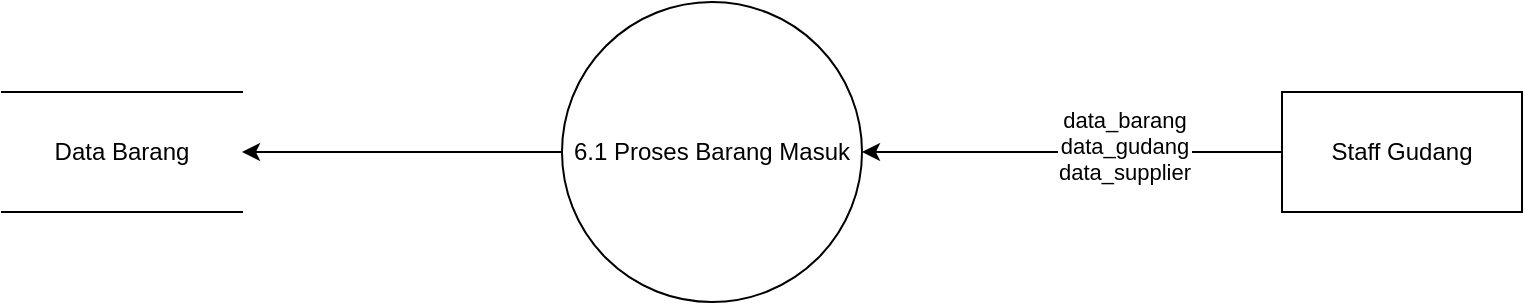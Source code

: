 <mxfile version="21.6.3" type="github">
  <diagram name="Page-1" id="VyA7CiHLt1UmhZ775S62">
    <mxGraphModel dx="1147" dy="619" grid="1" gridSize="10" guides="1" tooltips="1" connect="1" arrows="1" fold="1" page="1" pageScale="1" pageWidth="1100" pageHeight="850" math="0" shadow="0">
      <root>
        <mxCell id="0" />
        <mxCell id="1" parent="0" />
        <mxCell id="U2Gffz9btssnsskTj7an-13" style="edgeStyle=orthogonalEdgeStyle;rounded=0;orthogonalLoop=1;jettySize=auto;html=1;exitX=0;exitY=0.5;exitDx=0;exitDy=0;entryX=1;entryY=0.5;entryDx=0;entryDy=0;" parent="1" source="U2Gffz9btssnsskTj7an-5" target="U2Gffz9btssnsskTj7an-12" edge="1">
          <mxGeometry relative="1" as="geometry" />
        </mxCell>
        <mxCell id="U2Gffz9btssnsskTj7an-15" value="&lt;div&gt;data_barang&lt;/div&gt;&lt;div&gt;data_gudang&lt;/div&gt;&lt;div&gt;data_supplier&lt;br&gt;&lt;/div&gt;" style="edgeLabel;html=1;align=center;verticalAlign=middle;resizable=0;points=[];" parent="U2Gffz9btssnsskTj7an-13" vertex="1" connectable="0">
          <mxGeometry x="-0.241" y="-3" relative="1" as="geometry">
            <mxPoint as="offset" />
          </mxGeometry>
        </mxCell>
        <mxCell id="U2Gffz9btssnsskTj7an-5" value="Staff Gudang" style="rounded=0;whiteSpace=wrap;html=1;" parent="1" vertex="1">
          <mxGeometry x="780" y="345" width="120" height="60" as="geometry" />
        </mxCell>
        <mxCell id="U2Gffz9btssnsskTj7an-6" value="Data Barang" style="shape=partialRectangle;whiteSpace=wrap;html=1;left=0;right=0;fillColor=none;" parent="1" vertex="1">
          <mxGeometry x="140" y="345" width="120" height="60" as="geometry" />
        </mxCell>
        <mxCell id="U2Gffz9btssnsskTj7an-14" style="edgeStyle=orthogonalEdgeStyle;rounded=0;orthogonalLoop=1;jettySize=auto;html=1;exitX=0;exitY=0.5;exitDx=0;exitDy=0;entryX=1;entryY=0.5;entryDx=0;entryDy=0;" parent="1" source="U2Gffz9btssnsskTj7an-12" target="U2Gffz9btssnsskTj7an-6" edge="1">
          <mxGeometry relative="1" as="geometry" />
        </mxCell>
        <mxCell id="U2Gffz9btssnsskTj7an-12" value="6.1 Proses Barang Masuk" style="ellipse;whiteSpace=wrap;html=1;aspect=fixed;" parent="1" vertex="1">
          <mxGeometry x="420" y="300" width="150" height="150" as="geometry" />
        </mxCell>
      </root>
    </mxGraphModel>
  </diagram>
</mxfile>
